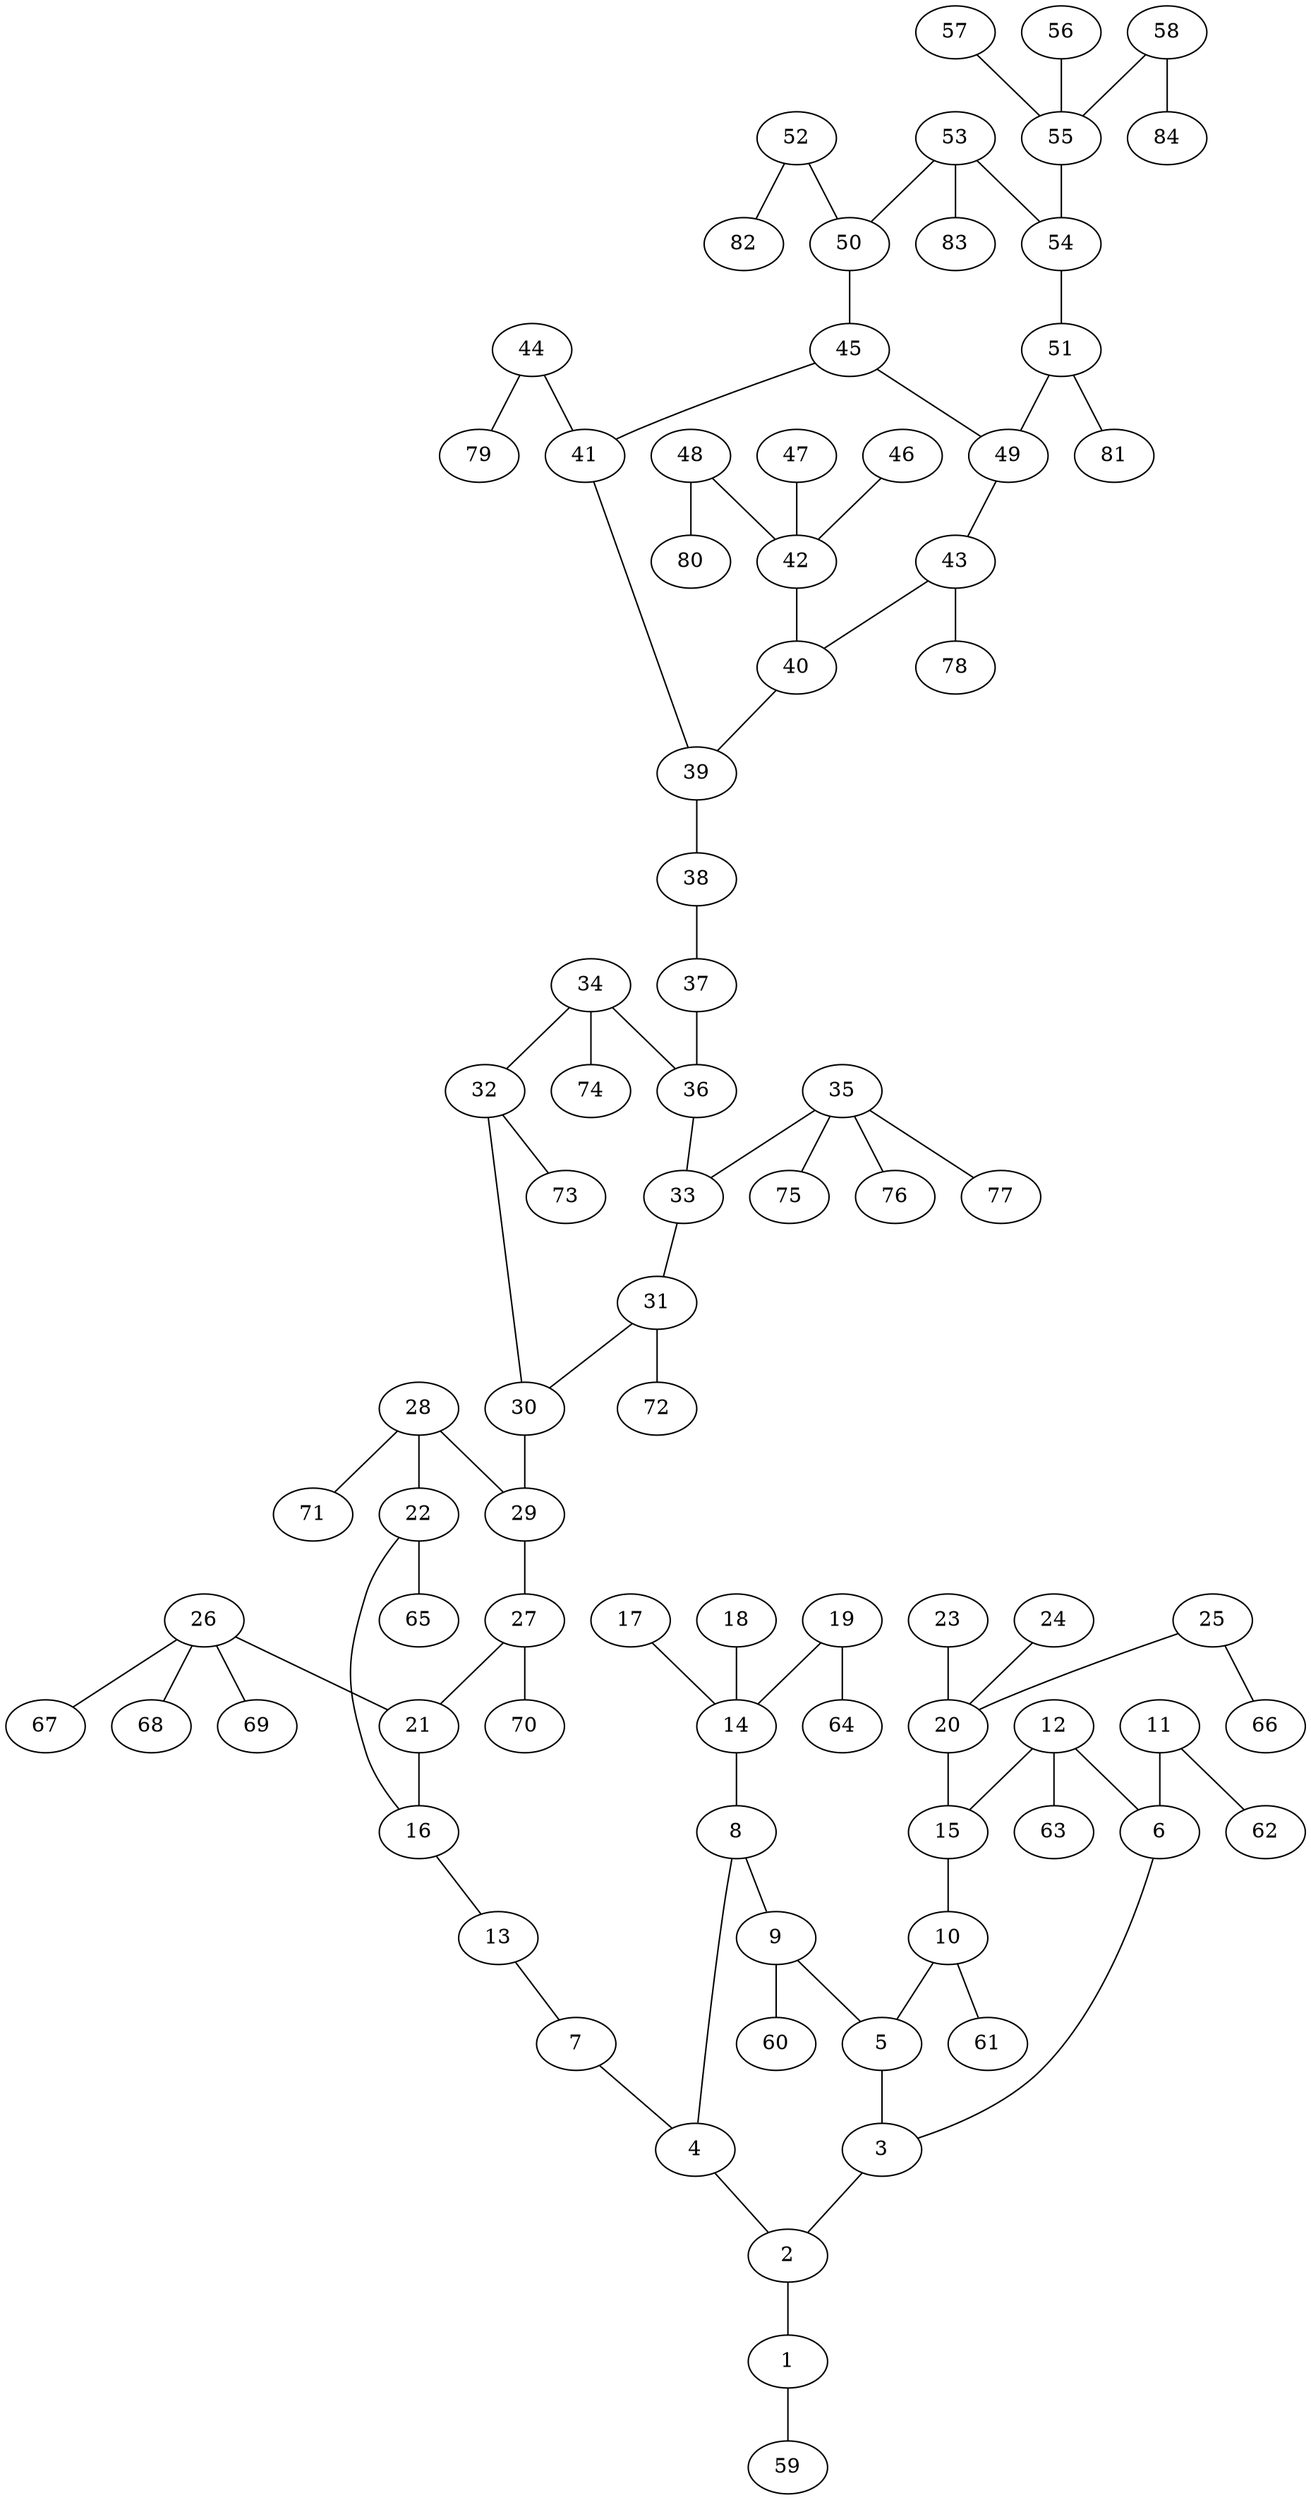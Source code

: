 graph molecule_3911 {
	1	 [chem=O];
	59	 [chem=H];
	1 -- 59	 [valence=1];
	2	 [chem=C];
	2 -- 1	 [valence=1];
	3	 [chem=C];
	3 -- 2	 [valence=2];
	4	 [chem=C];
	4 -- 2	 [valence=1];
	5	 [chem=C];
	5 -- 3	 [valence=1];
	6	 [chem=C];
	6 -- 3	 [valence=1];
	7	 [chem=N];
	7 -- 4	 [valence=1];
	8	 [chem=C];
	8 -- 4	 [valence=2];
	9	 [chem=C];
	8 -- 9	 [valence=1];
	9 -- 5	 [valence=2];
	60	 [chem=H];
	9 -- 60	 [valence=1];
	10	 [chem=C];
	10 -- 5	 [valence=1];
	61	 [chem=H];
	10 -- 61	 [valence=1];
	11	 [chem=O];
	11 -- 6	 [valence=1];
	62	 [chem=H];
	11 -- 62	 [valence=1];
	12	 [chem=C];
	12 -- 6	 [valence=2];
	15	 [chem=C];
	12 -- 15	 [valence=1];
	63	 [chem=H];
	12 -- 63	 [valence=1];
	13	 [chem=N];
	13 -- 7	 [valence=2];
	14	 [chem=S];
	14 -- 8	 [valence=1];
	15 -- 10	 [valence=2];
	16	 [chem=C];
	16 -- 13	 [valence=1];
	17	 [chem=O];
	17 -- 14	 [valence=2];
	18	 [chem=O];
	18 -- 14	 [valence=2];
	19	 [chem=O];
	19 -- 14	 [valence=1];
	64	 [chem=H];
	19 -- 64	 [valence=1];
	20	 [chem=S];
	20 -- 15	 [valence=1];
	21	 [chem=C];
	21 -- 16	 [valence=2];
	22	 [chem=C];
	22 -- 16	 [valence=1];
	65	 [chem=H];
	22 -- 65	 [valence=1];
	23	 [chem=O];
	23 -- 20	 [valence=2];
	24	 [chem=O];
	24 -- 20	 [valence=2];
	25	 [chem=O];
	25 -- 20	 [valence=1];
	66	 [chem=H];
	25 -- 66	 [valence=1];
	26	 [chem=C];
	26 -- 21	 [valence=1];
	67	 [chem=H];
	26 -- 67	 [valence=1];
	68	 [chem=H];
	26 -- 68	 [valence=1];
	69	 [chem=H];
	26 -- 69	 [valence=1];
	27	 [chem=C];
	27 -- 21	 [valence=1];
	70	 [chem=H];
	27 -- 70	 [valence=1];
	28	 [chem=C];
	28 -- 22	 [valence=2];
	29	 [chem=C];
	28 -- 29	 [valence=1];
	71	 [chem=H];
	28 -- 71	 [valence=1];
	29 -- 27	 [valence=2];
	30	 [chem=C];
	30 -- 29	 [valence=1];
	31	 [chem=C];
	31 -- 30	 [valence=2];
	72	 [chem=H];
	31 -- 72	 [valence=1];
	32	 [chem=C];
	32 -- 30	 [valence=1];
	73	 [chem=H];
	32 -- 73	 [valence=1];
	33	 [chem=C];
	33 -- 31	 [valence=1];
	34	 [chem=C];
	34 -- 32	 [valence=2];
	36	 [chem=C];
	34 -- 36	 [valence=1];
	74	 [chem=H];
	34 -- 74	 [valence=1];
	35	 [chem=C];
	35 -- 33	 [valence=1];
	75	 [chem=H];
	35 -- 75	 [valence=1];
	76	 [chem=H];
	35 -- 76	 [valence=1];
	77	 [chem=H];
	35 -- 77	 [valence=1];
	36 -- 33	 [valence=2];
	37	 [chem=N];
	37 -- 36	 [valence=1];
	38	 [chem=N];
	38 -- 37	 [valence=2];
	39	 [chem=C];
	39 -- 38	 [valence=1];
	40	 [chem=C];
	40 -- 39	 [valence=2];
	41	 [chem=C];
	41 -- 39	 [valence=1];
	42	 [chem=S];
	42 -- 40	 [valence=1];
	43	 [chem=C];
	43 -- 40	 [valence=1];
	78	 [chem=H];
	43 -- 78	 [valence=1];
	44	 [chem=O];
	44 -- 41	 [valence=1];
	79	 [chem=H];
	44 -- 79	 [valence=1];
	45	 [chem=C];
	45 -- 41	 [valence=2];
	49	 [chem=C];
	45 -- 49	 [valence=1];
	46	 [chem=O];
	46 -- 42	 [valence=2];
	47	 [chem=O];
	47 -- 42	 [valence=2];
	48	 [chem=O];
	48 -- 42	 [valence=1];
	80	 [chem=H];
	48 -- 80	 [valence=1];
	49 -- 43	 [valence=2];
	50	 [chem=C];
	50 -- 45	 [valence=1];
	51	 [chem=C];
	51 -- 49	 [valence=1];
	81	 [chem=H];
	51 -- 81	 [valence=1];
	52	 [chem=O];
	52 -- 50	 [valence=1];
	82	 [chem=H];
	52 -- 82	 [valence=1];
	53	 [chem=C];
	53 -- 50	 [valence=2];
	54	 [chem=C];
	53 -- 54	 [valence=1];
	83	 [chem=H];
	53 -- 83	 [valence=1];
	54 -- 51	 [valence=2];
	55	 [chem=S];
	55 -- 54	 [valence=1];
	56	 [chem=O];
	56 -- 55	 [valence=2];
	57	 [chem=O];
	57 -- 55	 [valence=2];
	58	 [chem=O];
	58 -- 55	 [valence=1];
	84	 [chem=H];
	58 -- 84	 [valence=1];
}
